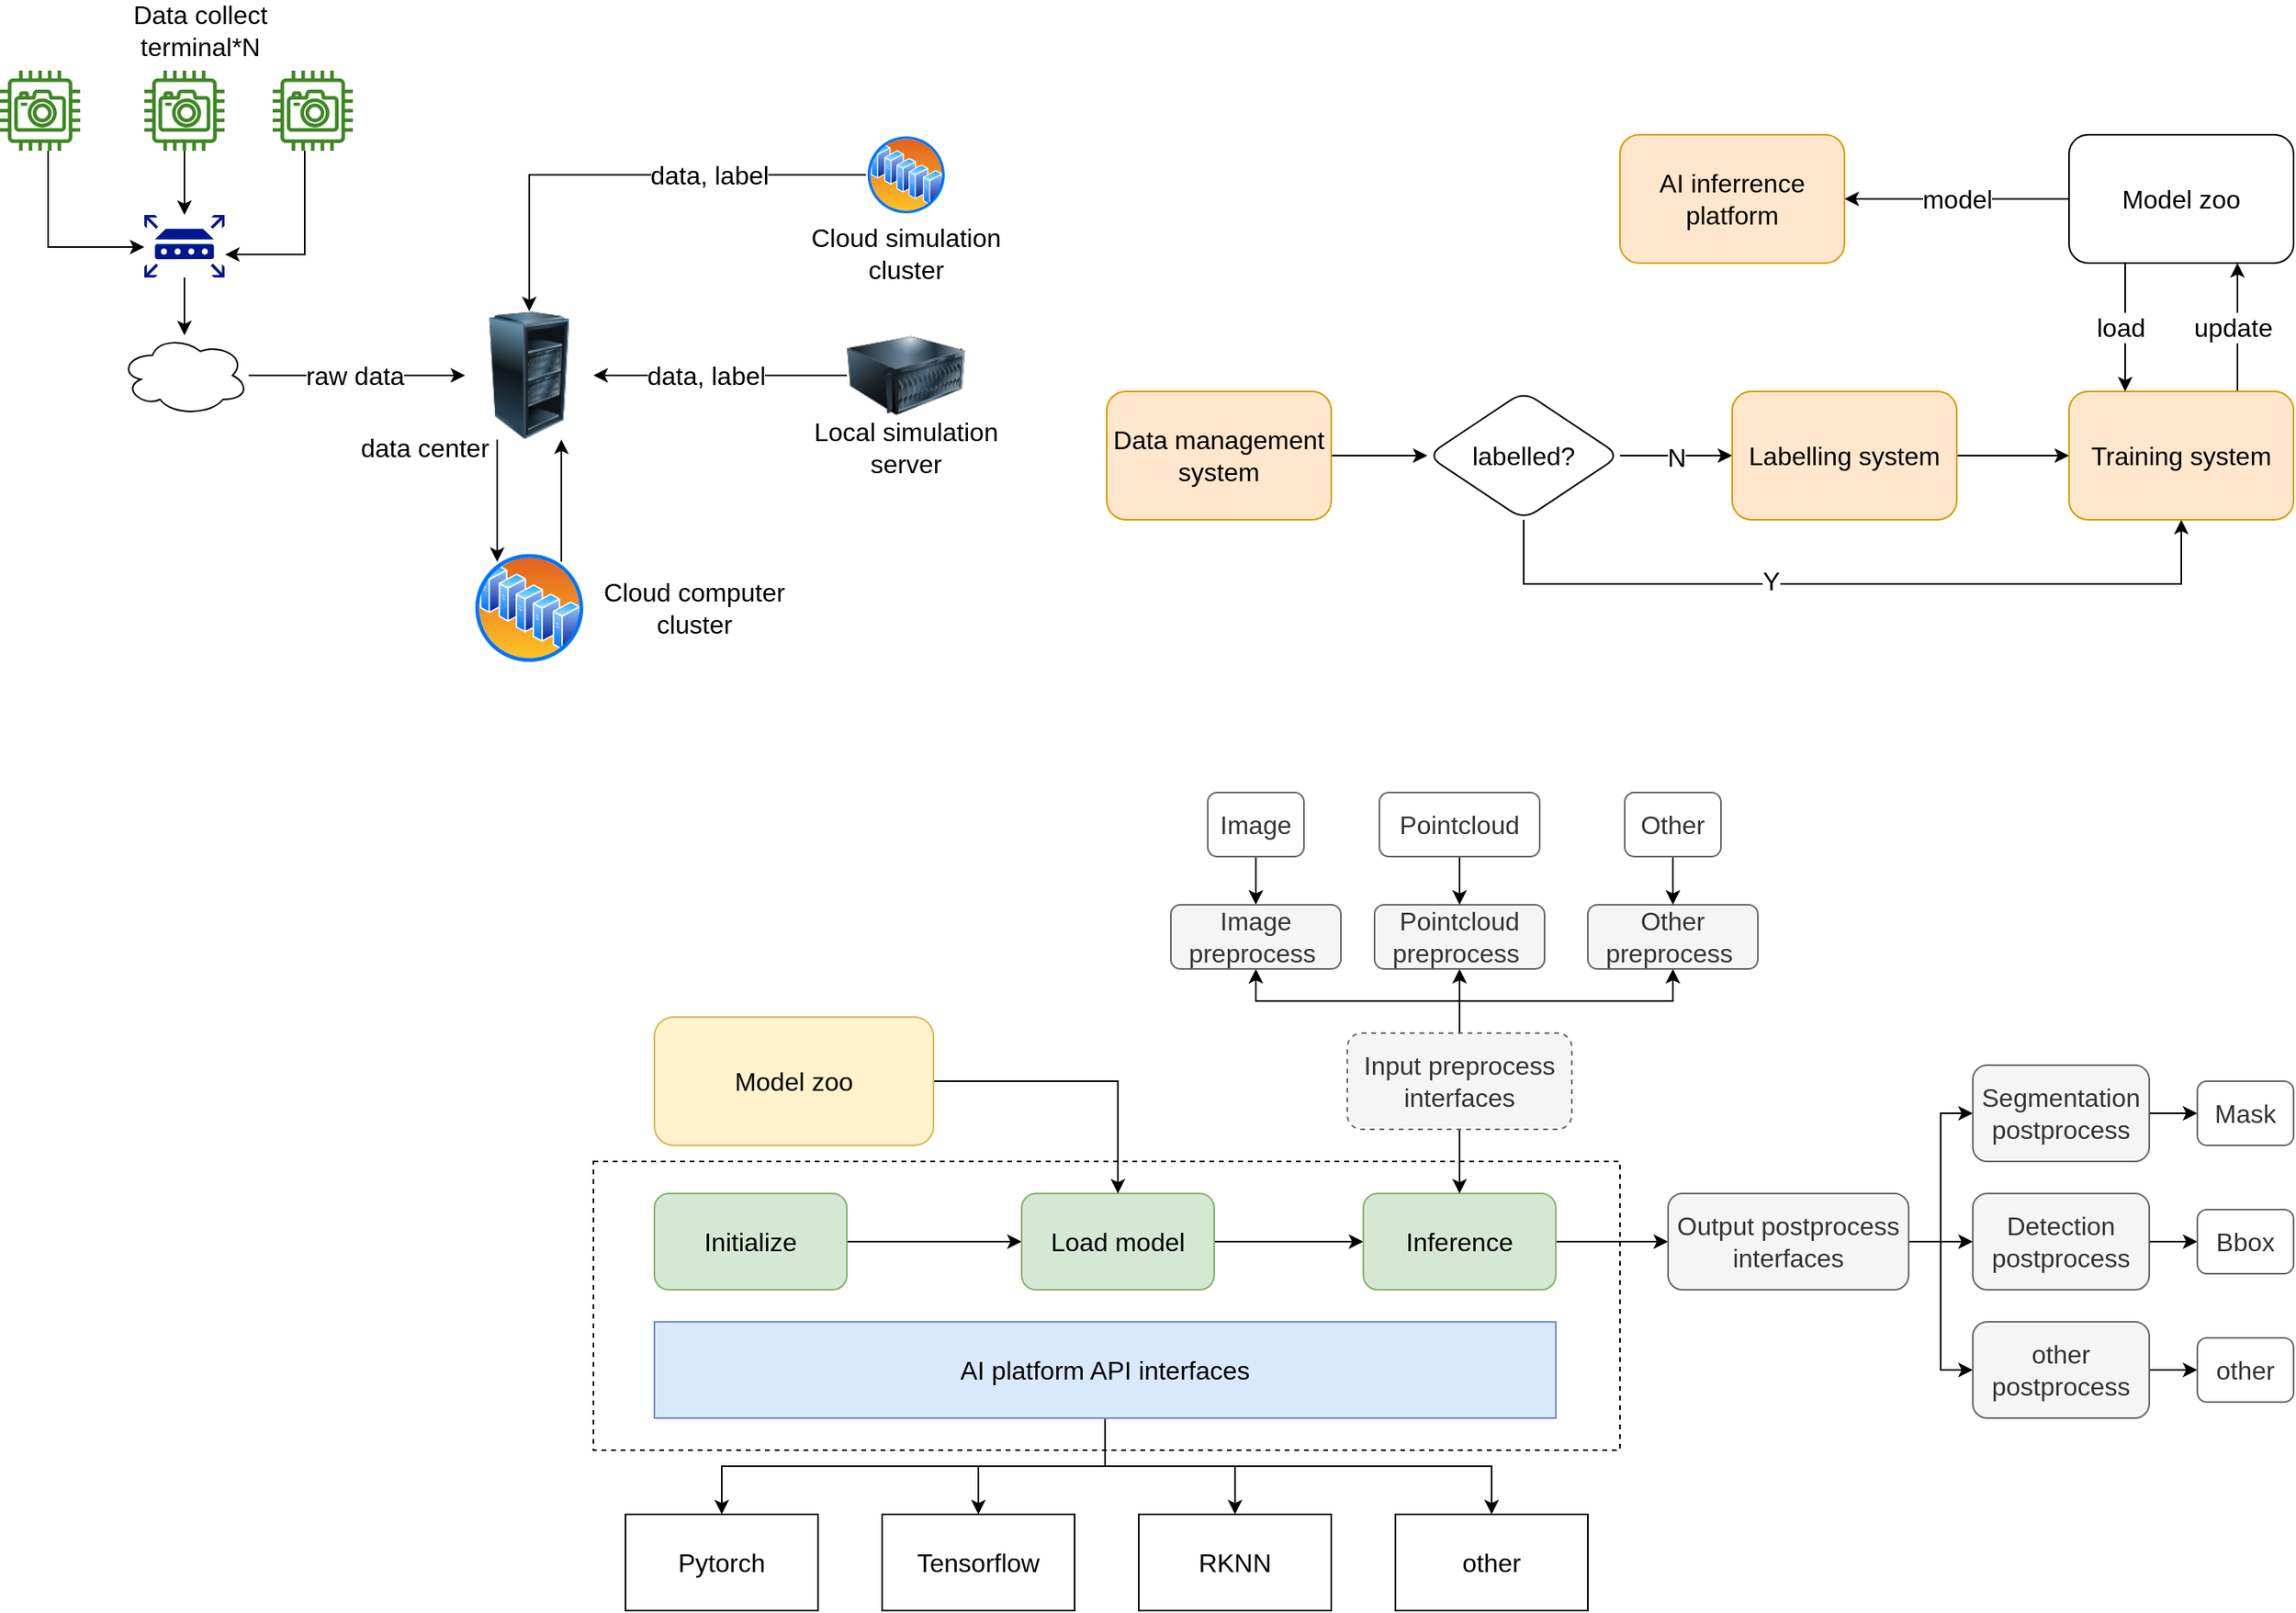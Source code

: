 <mxfile version="20.0.3" type="github">
  <diagram id="2GhCclOfNUW4dkGVQC4c" name="Page-1">
    <mxGraphModel dx="2062" dy="1154" grid="1" gridSize="10" guides="1" tooltips="1" connect="1" arrows="1" fold="1" page="1" pageScale="1" pageWidth="827" pageHeight="1169" math="0" shadow="0">
      <root>
        <mxCell id="0" />
        <mxCell id="1" parent="0" />
        <mxCell id="QJYQDKm9XZ8oWtHg4DSB-3" value="" style="edgeStyle=orthogonalEdgeStyle;rounded=0;orthogonalLoop=1;jettySize=auto;html=1;fontSize=16;" edge="1" parent="1" source="QJYQDKm9XZ8oWtHg4DSB-1" target="QJYQDKm9XZ8oWtHg4DSB-2">
          <mxGeometry relative="1" as="geometry" />
        </mxCell>
        <mxCell id="QJYQDKm9XZ8oWtHg4DSB-13" style="edgeStyle=orthogonalEdgeStyle;rounded=0;orthogonalLoop=1;jettySize=auto;html=1;entryX=0.5;entryY=1;entryDx=0;entryDy=0;fontSize=16;exitX=0.5;exitY=1;exitDx=0;exitDy=0;" edge="1" parent="1" source="QJYQDKm9XZ8oWtHg4DSB-2" target="QJYQDKm9XZ8oWtHg4DSB-6">
          <mxGeometry relative="1" as="geometry">
            <Array as="points">
              <mxPoint x="1020" y="400" />
              <mxPoint x="1430" y="400" />
            </Array>
          </mxGeometry>
        </mxCell>
        <mxCell id="QJYQDKm9XZ8oWtHg4DSB-15" value="Y" style="edgeLabel;html=1;align=center;verticalAlign=middle;resizable=0;points=[];fontSize=16;" vertex="1" connectable="0" parent="QJYQDKm9XZ8oWtHg4DSB-13">
          <mxGeometry x="-0.209" y="2" relative="1" as="geometry">
            <mxPoint as="offset" />
          </mxGeometry>
        </mxCell>
        <mxCell id="QJYQDKm9XZ8oWtHg4DSB-1" value="Data management system" style="rounded=1;whiteSpace=wrap;html=1;fontSize=16;fillColor=#ffe6cc;strokeColor=#d79b00;" vertex="1" parent="1">
          <mxGeometry x="760" y="280" width="140" height="80" as="geometry" />
        </mxCell>
        <mxCell id="QJYQDKm9XZ8oWtHg4DSB-5" value="" style="edgeStyle=orthogonalEdgeStyle;rounded=0;orthogonalLoop=1;jettySize=auto;html=1;fontSize=16;" edge="1" parent="1" source="QJYQDKm9XZ8oWtHg4DSB-2" target="QJYQDKm9XZ8oWtHg4DSB-4">
          <mxGeometry relative="1" as="geometry" />
        </mxCell>
        <mxCell id="QJYQDKm9XZ8oWtHg4DSB-14" value="N" style="edgeLabel;html=1;align=center;verticalAlign=middle;resizable=0;points=[];fontSize=16;" vertex="1" connectable="0" parent="QJYQDKm9XZ8oWtHg4DSB-5">
          <mxGeometry x="0.263" y="-3" relative="1" as="geometry">
            <mxPoint x="-9" y="-2" as="offset" />
          </mxGeometry>
        </mxCell>
        <mxCell id="QJYQDKm9XZ8oWtHg4DSB-2" value="labelled?" style="rhombus;whiteSpace=wrap;html=1;fontSize=16;rounded=1;" vertex="1" parent="1">
          <mxGeometry x="960" y="280" width="120" height="80" as="geometry" />
        </mxCell>
        <mxCell id="QJYQDKm9XZ8oWtHg4DSB-7" value="" style="edgeStyle=orthogonalEdgeStyle;rounded=0;orthogonalLoop=1;jettySize=auto;html=1;fontSize=16;" edge="1" parent="1" source="QJYQDKm9XZ8oWtHg4DSB-4" target="QJYQDKm9XZ8oWtHg4DSB-6">
          <mxGeometry relative="1" as="geometry" />
        </mxCell>
        <mxCell id="QJYQDKm9XZ8oWtHg4DSB-4" value="Labelling system" style="whiteSpace=wrap;html=1;fontSize=16;rounded=1;fillColor=#ffe6cc;strokeColor=#d79b00;" vertex="1" parent="1">
          <mxGeometry x="1150" y="280" width="140" height="80" as="geometry" />
        </mxCell>
        <mxCell id="QJYQDKm9XZ8oWtHg4DSB-10" value="" style="edgeStyle=orthogonalEdgeStyle;rounded=0;orthogonalLoop=1;jettySize=auto;html=1;fontSize=16;exitX=0.75;exitY=0;exitDx=0;exitDy=0;entryX=0.75;entryY=1;entryDx=0;entryDy=0;" edge="1" parent="1" source="QJYQDKm9XZ8oWtHg4DSB-6" target="QJYQDKm9XZ8oWtHg4DSB-8">
          <mxGeometry relative="1" as="geometry" />
        </mxCell>
        <mxCell id="QJYQDKm9XZ8oWtHg4DSB-18" value="update" style="edgeLabel;html=1;align=center;verticalAlign=middle;resizable=0;points=[];fontSize=16;" vertex="1" connectable="0" parent="QJYQDKm9XZ8oWtHg4DSB-10">
          <mxGeometry x="-0.221" y="3" relative="1" as="geometry">
            <mxPoint y="-9" as="offset" />
          </mxGeometry>
        </mxCell>
        <mxCell id="QJYQDKm9XZ8oWtHg4DSB-6" value="Training system" style="whiteSpace=wrap;html=1;fontSize=16;rounded=1;fillColor=#ffe6cc;strokeColor=#d79b00;" vertex="1" parent="1">
          <mxGeometry x="1360" y="280" width="140" height="80" as="geometry" />
        </mxCell>
        <mxCell id="QJYQDKm9XZ8oWtHg4DSB-9" value="" style="edgeStyle=orthogonalEdgeStyle;rounded=0;orthogonalLoop=1;jettySize=auto;html=1;fontSize=16;exitX=0.25;exitY=1;exitDx=0;exitDy=0;entryX=0.25;entryY=0;entryDx=0;entryDy=0;" edge="1" parent="1" source="QJYQDKm9XZ8oWtHg4DSB-8" target="QJYQDKm9XZ8oWtHg4DSB-6">
          <mxGeometry relative="1" as="geometry">
            <mxPoint x="1400" y="270" as="targetPoint" />
          </mxGeometry>
        </mxCell>
        <mxCell id="QJYQDKm9XZ8oWtHg4DSB-17" value="load" style="edgeLabel;html=1;align=center;verticalAlign=middle;resizable=0;points=[];fontSize=16;" vertex="1" connectable="0" parent="QJYQDKm9XZ8oWtHg4DSB-9">
          <mxGeometry x="0.2" y="-3" relative="1" as="geometry">
            <mxPoint y="-8" as="offset" />
          </mxGeometry>
        </mxCell>
        <mxCell id="QJYQDKm9XZ8oWtHg4DSB-12" value="" style="edgeStyle=orthogonalEdgeStyle;rounded=0;orthogonalLoop=1;jettySize=auto;html=1;fontSize=16;" edge="1" parent="1" source="QJYQDKm9XZ8oWtHg4DSB-8" target="QJYQDKm9XZ8oWtHg4DSB-11">
          <mxGeometry relative="1" as="geometry" />
        </mxCell>
        <mxCell id="QJYQDKm9XZ8oWtHg4DSB-16" value="model" style="edgeLabel;html=1;align=center;verticalAlign=middle;resizable=0;points=[];fontSize=16;" vertex="1" connectable="0" parent="QJYQDKm9XZ8oWtHg4DSB-12">
          <mxGeometry x="0.269" y="-1" relative="1" as="geometry">
            <mxPoint x="19" y="1" as="offset" />
          </mxGeometry>
        </mxCell>
        <mxCell id="QJYQDKm9XZ8oWtHg4DSB-8" value="Model zoo" style="whiteSpace=wrap;html=1;fontSize=16;rounded=1;" vertex="1" parent="1">
          <mxGeometry x="1360" y="120" width="140" height="80" as="geometry" />
        </mxCell>
        <mxCell id="QJYQDKm9XZ8oWtHg4DSB-11" value="AI inferrence platform" style="whiteSpace=wrap;html=1;fontSize=16;rounded=1;fillColor=#ffe6cc;strokeColor=#d79b00;" vertex="1" parent="1">
          <mxGeometry x="1080" y="120" width="140" height="80" as="geometry" />
        </mxCell>
        <mxCell id="QJYQDKm9XZ8oWtHg4DSB-24" style="edgeStyle=orthogonalEdgeStyle;rounded=0;orthogonalLoop=1;jettySize=auto;html=1;entryX=0;entryY=0.513;entryDx=0;entryDy=0;entryPerimeter=0;fontSize=16;" edge="1" parent="1" source="QJYQDKm9XZ8oWtHg4DSB-19" target="QJYQDKm9XZ8oWtHg4DSB-23">
          <mxGeometry relative="1" as="geometry">
            <Array as="points">
              <mxPoint x="100" y="190" />
            </Array>
          </mxGeometry>
        </mxCell>
        <mxCell id="QJYQDKm9XZ8oWtHg4DSB-19" value="" style="sketch=0;outlineConnect=0;fontColor=#232F3E;gradientColor=none;fillColor=#3F8624;strokeColor=none;dashed=0;verticalLabelPosition=bottom;verticalAlign=top;align=center;html=1;fontSize=12;fontStyle=0;aspect=fixed;pointerEvents=1;shape=mxgraph.aws4.camera;" vertex="1" parent="1">
          <mxGeometry x="70" y="80" width="50" height="50" as="geometry" />
        </mxCell>
        <mxCell id="QJYQDKm9XZ8oWtHg4DSB-25" value="" style="edgeStyle=orthogonalEdgeStyle;rounded=0;orthogonalLoop=1;jettySize=auto;html=1;fontSize=16;" edge="1" parent="1" source="QJYQDKm9XZ8oWtHg4DSB-20" target="QJYQDKm9XZ8oWtHg4DSB-23">
          <mxGeometry relative="1" as="geometry" />
        </mxCell>
        <mxCell id="QJYQDKm9XZ8oWtHg4DSB-20" value="" style="sketch=0;outlineConnect=0;fontColor=#232F3E;gradientColor=none;fillColor=#3F8624;strokeColor=none;dashed=0;verticalLabelPosition=bottom;verticalAlign=top;align=center;html=1;fontSize=12;fontStyle=0;aspect=fixed;pointerEvents=1;shape=mxgraph.aws4.camera;" vertex="1" parent="1">
          <mxGeometry x="160" y="80" width="50" height="50" as="geometry" />
        </mxCell>
        <mxCell id="QJYQDKm9XZ8oWtHg4DSB-26" style="edgeStyle=orthogonalEdgeStyle;rounded=0;orthogonalLoop=1;jettySize=auto;html=1;entryX=1.007;entryY=0.632;entryDx=0;entryDy=0;entryPerimeter=0;fontSize=16;" edge="1" parent="1" source="QJYQDKm9XZ8oWtHg4DSB-21" target="QJYQDKm9XZ8oWtHg4DSB-23">
          <mxGeometry relative="1" as="geometry">
            <Array as="points">
              <mxPoint x="260" y="195" />
            </Array>
          </mxGeometry>
        </mxCell>
        <mxCell id="QJYQDKm9XZ8oWtHg4DSB-21" value="" style="sketch=0;outlineConnect=0;fontColor=#232F3E;gradientColor=none;fillColor=#3F8624;strokeColor=none;dashed=0;verticalLabelPosition=bottom;verticalAlign=top;align=center;html=1;fontSize=12;fontStyle=0;aspect=fixed;pointerEvents=1;shape=mxgraph.aws4.camera;" vertex="1" parent="1">
          <mxGeometry x="240" y="80" width="50" height="50" as="geometry" />
        </mxCell>
        <mxCell id="QJYQDKm9XZ8oWtHg4DSB-22" value="Data collect terminal*N" style="text;html=1;strokeColor=none;fillColor=none;align=center;verticalAlign=middle;whiteSpace=wrap;rounded=0;fontSize=16;" vertex="1" parent="1">
          <mxGeometry x="130" y="40" width="130" height="30" as="geometry" />
        </mxCell>
        <mxCell id="QJYQDKm9XZ8oWtHg4DSB-28" style="edgeStyle=orthogonalEdgeStyle;rounded=0;orthogonalLoop=1;jettySize=auto;html=1;entryX=0;entryY=0.5;entryDx=0;entryDy=0;fontSize=16;startArrow=none;" edge="1" parent="1" source="QJYQDKm9XZ8oWtHg4DSB-29" target="QJYQDKm9XZ8oWtHg4DSB-27">
          <mxGeometry relative="1" as="geometry">
            <Array as="points">
              <mxPoint x="185" y="270" />
            </Array>
          </mxGeometry>
        </mxCell>
        <mxCell id="QJYQDKm9XZ8oWtHg4DSB-35" value="raw data" style="edgeLabel;html=1;align=center;verticalAlign=middle;resizable=0;points=[];fontSize=16;" vertex="1" connectable="0" parent="QJYQDKm9XZ8oWtHg4DSB-28">
          <mxGeometry x="-0.217" y="-1" relative="1" as="geometry">
            <mxPoint x="13" y="-1" as="offset" />
          </mxGeometry>
        </mxCell>
        <mxCell id="QJYQDKm9XZ8oWtHg4DSB-31" value="" style="edgeStyle=orthogonalEdgeStyle;rounded=0;orthogonalLoop=1;jettySize=auto;html=1;fontSize=16;" edge="1" parent="1" source="QJYQDKm9XZ8oWtHg4DSB-23" target="QJYQDKm9XZ8oWtHg4DSB-29">
          <mxGeometry relative="1" as="geometry" />
        </mxCell>
        <mxCell id="QJYQDKm9XZ8oWtHg4DSB-23" value="" style="sketch=0;aspect=fixed;pointerEvents=1;shadow=0;dashed=0;html=1;strokeColor=none;labelPosition=center;verticalLabelPosition=bottom;verticalAlign=top;align=center;fillColor=#00188D;shape=mxgraph.mscae.enterprise.router;fontSize=16;" vertex="1" parent="1">
          <mxGeometry x="160" y="170" width="50" height="39" as="geometry" />
        </mxCell>
        <mxCell id="QJYQDKm9XZ8oWtHg4DSB-43" style="edgeStyle=orthogonalEdgeStyle;rounded=0;orthogonalLoop=1;jettySize=auto;html=1;fontSize=16;exitX=0.25;exitY=1;exitDx=0;exitDy=0;" edge="1" parent="1" source="QJYQDKm9XZ8oWtHg4DSB-27" target="QJYQDKm9XZ8oWtHg4DSB-42">
          <mxGeometry relative="1" as="geometry">
            <Array as="points">
              <mxPoint x="380" y="370" />
              <mxPoint x="380" y="370" />
            </Array>
          </mxGeometry>
        </mxCell>
        <mxCell id="QJYQDKm9XZ8oWtHg4DSB-27" value="" style="image;html=1;image=img/lib/clip_art/computers/Server_Rack_Partial_128x128.png;fontSize=16;" vertex="1" parent="1">
          <mxGeometry x="360" y="230" width="80" height="80" as="geometry" />
        </mxCell>
        <mxCell id="QJYQDKm9XZ8oWtHg4DSB-29" value="" style="ellipse;shape=cloud;whiteSpace=wrap;html=1;fontSize=16;" vertex="1" parent="1">
          <mxGeometry x="145" y="245" width="80" height="50" as="geometry" />
        </mxCell>
        <mxCell id="QJYQDKm9XZ8oWtHg4DSB-34" style="edgeStyle=orthogonalEdgeStyle;rounded=0;orthogonalLoop=1;jettySize=auto;html=1;fontSize=16;" edge="1" parent="1" source="QJYQDKm9XZ8oWtHg4DSB-32" target="QJYQDKm9XZ8oWtHg4DSB-27">
          <mxGeometry relative="1" as="geometry" />
        </mxCell>
        <mxCell id="QJYQDKm9XZ8oWtHg4DSB-36" value="data, label" style="edgeLabel;html=1;align=center;verticalAlign=middle;resizable=0;points=[];fontSize=16;" vertex="1" connectable="0" parent="QJYQDKm9XZ8oWtHg4DSB-34">
          <mxGeometry x="0.205" y="2" relative="1" as="geometry">
            <mxPoint x="7" y="-2" as="offset" />
          </mxGeometry>
        </mxCell>
        <mxCell id="QJYQDKm9XZ8oWtHg4DSB-32" value="" style="image;html=1;image=img/lib/clip_art/computers/Server_128x128.png;fontSize=16;" vertex="1" parent="1">
          <mxGeometry x="598" y="240" width="74" height="60" as="geometry" />
        </mxCell>
        <mxCell id="QJYQDKm9XZ8oWtHg4DSB-33" value="Local simulation server" style="text;html=1;strokeColor=none;fillColor=none;align=center;verticalAlign=middle;whiteSpace=wrap;rounded=0;fontSize=16;" vertex="1" parent="1">
          <mxGeometry x="570" y="300" width="130" height="30" as="geometry" />
        </mxCell>
        <mxCell id="QJYQDKm9XZ8oWtHg4DSB-39" style="edgeStyle=orthogonalEdgeStyle;rounded=0;orthogonalLoop=1;jettySize=auto;html=1;entryX=0.5;entryY=0;entryDx=0;entryDy=0;fontSize=16;" edge="1" parent="1" source="QJYQDKm9XZ8oWtHg4DSB-37" target="QJYQDKm9XZ8oWtHg4DSB-27">
          <mxGeometry relative="1" as="geometry" />
        </mxCell>
        <mxCell id="QJYQDKm9XZ8oWtHg4DSB-40" value="&lt;span style=&quot;color: rgba(0, 0, 0, 0); font-family: monospace; font-size: 0px; text-align: start; background-color: rgb(248, 249, 250);&quot;&gt;%3CmxGraphModel%3E%3Croot%3E%3CmxCell%20id%3D%220%22%2F%3E%3CmxCell%20id%3D%221%22%20parent%3D%220%22%2F%3E%3CmxCell%20id%3D%222%22%20value%3D%22data%2C%20label%22%20style%3D%22edgeLabel%3Bhtml%3D1%3Balign%3Dcenter%3BverticalAlign%3Dmiddle%3Bresizable%3D0%3Bpoints%3D%5B%5D%3BfontSize%3D16%3B%22%20vertex%3D%221%22%20connectable%3D%220%22%20parent%3D%221%22%3E%3CmxGeometry%20x%3D%22510%22%20y%3D%22270%22%20as%3D%22geometry%22%2F%3E%3C%2FmxCell%3E%3C%2Froot%3E%3C%2FmxGraphModel%3Edatadda&amp;nbsp;&lt;/span&gt;" style="edgeLabel;html=1;align=center;verticalAlign=middle;resizable=0;points=[];fontSize=16;" vertex="1" connectable="0" parent="QJYQDKm9XZ8oWtHg4DSB-39">
          <mxGeometry x="-0.183" y="-2" relative="1" as="geometry">
            <mxPoint as="offset" />
          </mxGeometry>
        </mxCell>
        <mxCell id="QJYQDKm9XZ8oWtHg4DSB-41" value="data, label" style="edgeLabel;html=1;align=center;verticalAlign=middle;resizable=0;points=[];fontSize=16;" vertex="1" connectable="0" parent="QJYQDKm9XZ8oWtHg4DSB-39">
          <mxGeometry x="-0.11" y="-2" relative="1" as="geometry">
            <mxPoint x="33" y="2" as="offset" />
          </mxGeometry>
        </mxCell>
        <mxCell id="QJYQDKm9XZ8oWtHg4DSB-37" value="" style="aspect=fixed;perimeter=ellipsePerimeter;html=1;align=center;shadow=0;dashed=0;spacingTop=3;image;image=img/lib/active_directory/server_farm.svg;fontSize=16;" vertex="1" parent="1">
          <mxGeometry x="610" y="120" width="50" height="50" as="geometry" />
        </mxCell>
        <mxCell id="QJYQDKm9XZ8oWtHg4DSB-38" value="Cloud simulation cluster" style="text;html=1;strokeColor=none;fillColor=none;align=center;verticalAlign=middle;whiteSpace=wrap;rounded=0;fontSize=16;" vertex="1" parent="1">
          <mxGeometry x="570" y="179" width="130" height="30" as="geometry" />
        </mxCell>
        <mxCell id="QJYQDKm9XZ8oWtHg4DSB-44" style="edgeStyle=orthogonalEdgeStyle;rounded=0;orthogonalLoop=1;jettySize=auto;html=1;entryX=0.75;entryY=1;entryDx=0;entryDy=0;fontSize=16;" edge="1" parent="1" source="QJYQDKm9XZ8oWtHg4DSB-42" target="QJYQDKm9XZ8oWtHg4DSB-27">
          <mxGeometry relative="1" as="geometry">
            <Array as="points">
              <mxPoint x="420" y="370" />
              <mxPoint x="420" y="370" />
            </Array>
          </mxGeometry>
        </mxCell>
        <mxCell id="QJYQDKm9XZ8oWtHg4DSB-42" value="" style="aspect=fixed;perimeter=ellipsePerimeter;html=1;align=center;shadow=0;dashed=0;spacingTop=3;image;image=img/lib/active_directory/server_farm.svg;fontSize=16;" vertex="1" parent="1">
          <mxGeometry x="365" y="380" width="70" height="70" as="geometry" />
        </mxCell>
        <mxCell id="QJYQDKm9XZ8oWtHg4DSB-45" value="Cloud computer cluster" style="text;html=1;strokeColor=none;fillColor=none;align=center;verticalAlign=middle;whiteSpace=wrap;rounded=0;fontSize=16;" vertex="1" parent="1">
          <mxGeometry x="438" y="400" width="130" height="30" as="geometry" />
        </mxCell>
        <mxCell id="QJYQDKm9XZ8oWtHg4DSB-46" value="data center" style="text;html=1;strokeColor=none;fillColor=none;align=center;verticalAlign=middle;whiteSpace=wrap;rounded=0;fontSize=16;" vertex="1" parent="1">
          <mxGeometry x="270" y="300" width="130" height="30" as="geometry" />
        </mxCell>
        <mxCell id="QJYQDKm9XZ8oWtHg4DSB-47" value="" style="rounded=0;whiteSpace=wrap;html=1;fontSize=16;fillColor=none;dashed=1;" vertex="1" parent="1">
          <mxGeometry x="440" y="760" width="640" height="180" as="geometry" />
        </mxCell>
        <mxCell id="QJYQDKm9XZ8oWtHg4DSB-68" style="edgeStyle=orthogonalEdgeStyle;rounded=0;orthogonalLoop=1;jettySize=auto;html=1;fontSize=16;" edge="1" parent="1" source="QJYQDKm9XZ8oWtHg4DSB-48" target="QJYQDKm9XZ8oWtHg4DSB-56">
          <mxGeometry relative="1" as="geometry" />
        </mxCell>
        <mxCell id="QJYQDKm9XZ8oWtHg4DSB-69" style="edgeStyle=orthogonalEdgeStyle;rounded=0;orthogonalLoop=1;jettySize=auto;html=1;fontSize=16;" edge="1" parent="1" source="QJYQDKm9XZ8oWtHg4DSB-48" target="QJYQDKm9XZ8oWtHg4DSB-57">
          <mxGeometry relative="1" as="geometry" />
        </mxCell>
        <mxCell id="QJYQDKm9XZ8oWtHg4DSB-70" style="edgeStyle=orthogonalEdgeStyle;rounded=0;orthogonalLoop=1;jettySize=auto;html=1;fontSize=16;" edge="1" parent="1" source="QJYQDKm9XZ8oWtHg4DSB-48" target="QJYQDKm9XZ8oWtHg4DSB-58">
          <mxGeometry relative="1" as="geometry" />
        </mxCell>
        <mxCell id="QJYQDKm9XZ8oWtHg4DSB-71" style="edgeStyle=orthogonalEdgeStyle;rounded=0;orthogonalLoop=1;jettySize=auto;html=1;fontSize=16;" edge="1" parent="1" source="QJYQDKm9XZ8oWtHg4DSB-48" target="QJYQDKm9XZ8oWtHg4DSB-59">
          <mxGeometry relative="1" as="geometry" />
        </mxCell>
        <mxCell id="QJYQDKm9XZ8oWtHg4DSB-48" value="AI platform API interfaces" style="rounded=0;whiteSpace=wrap;html=1;fontSize=16;fillColor=#dae8fc;strokeColor=#6c8ebf;" vertex="1" parent="1">
          <mxGeometry x="478" y="860" width="562" height="60" as="geometry" />
        </mxCell>
        <mxCell id="QJYQDKm9XZ8oWtHg4DSB-51" value="" style="edgeStyle=orthogonalEdgeStyle;rounded=0;orthogonalLoop=1;jettySize=auto;html=1;fontSize=16;" edge="1" parent="1" source="QJYQDKm9XZ8oWtHg4DSB-49" target="QJYQDKm9XZ8oWtHg4DSB-50">
          <mxGeometry relative="1" as="geometry" />
        </mxCell>
        <mxCell id="QJYQDKm9XZ8oWtHg4DSB-49" value="Initialize" style="rounded=1;whiteSpace=wrap;html=1;fontSize=16;fillColor=#d5e8d4;strokeColor=#82b366;" vertex="1" parent="1">
          <mxGeometry x="478" y="780" width="120" height="60" as="geometry" />
        </mxCell>
        <mxCell id="QJYQDKm9XZ8oWtHg4DSB-53" value="" style="edgeStyle=orthogonalEdgeStyle;rounded=0;orthogonalLoop=1;jettySize=auto;html=1;fontSize=16;" edge="1" parent="1" source="QJYQDKm9XZ8oWtHg4DSB-50" target="QJYQDKm9XZ8oWtHg4DSB-52">
          <mxGeometry relative="1" as="geometry" />
        </mxCell>
        <mxCell id="QJYQDKm9XZ8oWtHg4DSB-50" value="Load model" style="rounded=1;whiteSpace=wrap;html=1;fontSize=16;fillColor=#d5e8d4;strokeColor=#82b366;" vertex="1" parent="1">
          <mxGeometry x="707" y="780" width="120" height="60" as="geometry" />
        </mxCell>
        <mxCell id="QJYQDKm9XZ8oWtHg4DSB-67" value="" style="edgeStyle=orthogonalEdgeStyle;rounded=0;orthogonalLoop=1;jettySize=auto;html=1;fontSize=16;" edge="1" parent="1" source="QJYQDKm9XZ8oWtHg4DSB-52" target="QJYQDKm9XZ8oWtHg4DSB-66">
          <mxGeometry relative="1" as="geometry" />
        </mxCell>
        <mxCell id="QJYQDKm9XZ8oWtHg4DSB-52" value="Inference" style="rounded=1;whiteSpace=wrap;html=1;fontSize=16;fillColor=#d5e8d4;strokeColor=#82b366;" vertex="1" parent="1">
          <mxGeometry x="920" y="780" width="120" height="60" as="geometry" />
        </mxCell>
        <mxCell id="QJYQDKm9XZ8oWtHg4DSB-55" value="" style="edgeStyle=orthogonalEdgeStyle;rounded=0;orthogonalLoop=1;jettySize=auto;html=1;fontSize=16;" edge="1" parent="1" source="QJYQDKm9XZ8oWtHg4DSB-54" target="QJYQDKm9XZ8oWtHg4DSB-50">
          <mxGeometry relative="1" as="geometry" />
        </mxCell>
        <mxCell id="QJYQDKm9XZ8oWtHg4DSB-54" value="Model zoo" style="rounded=1;whiteSpace=wrap;html=1;fontSize=16;fillColor=#fff2cc;strokeColor=#d6b656;" vertex="1" parent="1">
          <mxGeometry x="478" y="670" width="174" height="80" as="geometry" />
        </mxCell>
        <mxCell id="QJYQDKm9XZ8oWtHg4DSB-56" value="Pytorch" style="rounded=0;whiteSpace=wrap;html=1;fontSize=16;fillColor=none;" vertex="1" parent="1">
          <mxGeometry x="460" y="980" width="120" height="60" as="geometry" />
        </mxCell>
        <mxCell id="QJYQDKm9XZ8oWtHg4DSB-57" value="Tensorflow" style="rounded=0;whiteSpace=wrap;html=1;fontSize=16;fillColor=none;" vertex="1" parent="1">
          <mxGeometry x="620" y="980" width="120" height="60" as="geometry" />
        </mxCell>
        <mxCell id="QJYQDKm9XZ8oWtHg4DSB-58" value="RKNN" style="rounded=0;whiteSpace=wrap;html=1;fontSize=16;fillColor=none;" vertex="1" parent="1">
          <mxGeometry x="780" y="980" width="120" height="60" as="geometry" />
        </mxCell>
        <mxCell id="QJYQDKm9XZ8oWtHg4DSB-59" value="other" style="rounded=0;whiteSpace=wrap;html=1;fontSize=16;fillColor=none;" vertex="1" parent="1">
          <mxGeometry x="940" y="980" width="120" height="60" as="geometry" />
        </mxCell>
        <mxCell id="QJYQDKm9XZ8oWtHg4DSB-73" style="edgeStyle=orthogonalEdgeStyle;rounded=0;orthogonalLoop=1;jettySize=auto;html=1;entryX=0.5;entryY=1;entryDx=0;entryDy=0;fontSize=16;" edge="1" parent="1" source="QJYQDKm9XZ8oWtHg4DSB-61" target="QJYQDKm9XZ8oWtHg4DSB-72">
          <mxGeometry relative="1" as="geometry">
            <Array as="points">
              <mxPoint x="980" y="660" />
              <mxPoint x="853" y="660" />
            </Array>
          </mxGeometry>
        </mxCell>
        <mxCell id="QJYQDKm9XZ8oWtHg4DSB-76" value="" style="edgeStyle=orthogonalEdgeStyle;rounded=0;orthogonalLoop=1;jettySize=auto;html=1;fontSize=16;" edge="1" parent="1" source="QJYQDKm9XZ8oWtHg4DSB-61" target="QJYQDKm9XZ8oWtHg4DSB-74">
          <mxGeometry relative="1" as="geometry" />
        </mxCell>
        <mxCell id="QJYQDKm9XZ8oWtHg4DSB-77" style="edgeStyle=orthogonalEdgeStyle;rounded=0;orthogonalLoop=1;jettySize=auto;html=1;fontSize=16;" edge="1" parent="1" source="QJYQDKm9XZ8oWtHg4DSB-61" target="QJYQDKm9XZ8oWtHg4DSB-75">
          <mxGeometry relative="1" as="geometry">
            <Array as="points">
              <mxPoint x="980" y="660" />
              <mxPoint x="1113" y="660" />
            </Array>
          </mxGeometry>
        </mxCell>
        <mxCell id="QJYQDKm9XZ8oWtHg4DSB-85" value="" style="edgeStyle=orthogonalEdgeStyle;rounded=0;orthogonalLoop=1;jettySize=auto;html=1;fontSize=16;" edge="1" parent="1" source="QJYQDKm9XZ8oWtHg4DSB-61" target="QJYQDKm9XZ8oWtHg4DSB-52">
          <mxGeometry relative="1" as="geometry" />
        </mxCell>
        <mxCell id="QJYQDKm9XZ8oWtHg4DSB-61" value="Input preprocess interfaces" style="rounded=1;whiteSpace=wrap;html=1;fontSize=16;fillColor=#f5f5f5;fontColor=#333333;strokeColor=#666666;dashed=1;" vertex="1" parent="1">
          <mxGeometry x="910" y="680" width="140" height="60" as="geometry" />
        </mxCell>
        <mxCell id="QJYQDKm9XZ8oWtHg4DSB-78" value="" style="edgeStyle=orthogonalEdgeStyle;rounded=0;orthogonalLoop=1;jettySize=auto;html=1;fontSize=16;" edge="1" parent="1" source="QJYQDKm9XZ8oWtHg4DSB-62" target="QJYQDKm9XZ8oWtHg4DSB-72">
          <mxGeometry relative="1" as="geometry" />
        </mxCell>
        <mxCell id="QJYQDKm9XZ8oWtHg4DSB-62" value="Image" style="rounded=1;whiteSpace=wrap;html=1;fontSize=16;fillColor=none;fontColor=#333333;strokeColor=#666666;" vertex="1" parent="1">
          <mxGeometry x="823" y="530" width="60" height="40" as="geometry" />
        </mxCell>
        <mxCell id="QJYQDKm9XZ8oWtHg4DSB-84" value="" style="edgeStyle=orthogonalEdgeStyle;rounded=0;orthogonalLoop=1;jettySize=auto;html=1;fontSize=16;" edge="1" parent="1" source="QJYQDKm9XZ8oWtHg4DSB-66" target="QJYQDKm9XZ8oWtHg4DSB-83">
          <mxGeometry relative="1" as="geometry" />
        </mxCell>
        <mxCell id="QJYQDKm9XZ8oWtHg4DSB-88" style="edgeStyle=orthogonalEdgeStyle;rounded=0;orthogonalLoop=1;jettySize=auto;html=1;entryX=0;entryY=0.5;entryDx=0;entryDy=0;fontSize=16;" edge="1" parent="1" source="QJYQDKm9XZ8oWtHg4DSB-66" target="QJYQDKm9XZ8oWtHg4DSB-87">
          <mxGeometry relative="1" as="geometry" />
        </mxCell>
        <mxCell id="QJYQDKm9XZ8oWtHg4DSB-89" style="edgeStyle=orthogonalEdgeStyle;rounded=0;orthogonalLoop=1;jettySize=auto;html=1;entryX=0;entryY=0.5;entryDx=0;entryDy=0;fontSize=16;" edge="1" parent="1" source="QJYQDKm9XZ8oWtHg4DSB-66" target="QJYQDKm9XZ8oWtHg4DSB-86">
          <mxGeometry relative="1" as="geometry" />
        </mxCell>
        <mxCell id="QJYQDKm9XZ8oWtHg4DSB-66" value="Output postprocess interfaces" style="rounded=1;whiteSpace=wrap;html=1;fontSize=16;fillColor=#f5f5f5;fontColor=#333333;strokeColor=#666666;" vertex="1" parent="1">
          <mxGeometry x="1110" y="780" width="150" height="60" as="geometry" />
        </mxCell>
        <mxCell id="QJYQDKm9XZ8oWtHg4DSB-72" value="Image preprocess&amp;nbsp;" style="rounded=1;whiteSpace=wrap;html=1;fontSize=16;fillColor=#f5f5f5;fontColor=#333333;strokeColor=#666666;" vertex="1" parent="1">
          <mxGeometry x="800" y="600" width="106" height="40" as="geometry" />
        </mxCell>
        <mxCell id="QJYQDKm9XZ8oWtHg4DSB-74" value="Pointcloud preprocess&amp;nbsp;" style="rounded=1;whiteSpace=wrap;html=1;fontSize=16;fillColor=#f5f5f5;fontColor=#333333;strokeColor=#666666;" vertex="1" parent="1">
          <mxGeometry x="927" y="600" width="106" height="40" as="geometry" />
        </mxCell>
        <mxCell id="QJYQDKm9XZ8oWtHg4DSB-75" value="Other preprocess&amp;nbsp;" style="rounded=1;whiteSpace=wrap;html=1;fontSize=16;fillColor=#f5f5f5;fontColor=#333333;strokeColor=#666666;" vertex="1" parent="1">
          <mxGeometry x="1060" y="600" width="106" height="40" as="geometry" />
        </mxCell>
        <mxCell id="QJYQDKm9XZ8oWtHg4DSB-81" value="" style="edgeStyle=orthogonalEdgeStyle;rounded=0;orthogonalLoop=1;jettySize=auto;html=1;fontSize=16;" edge="1" parent="1" source="QJYQDKm9XZ8oWtHg4DSB-79" target="QJYQDKm9XZ8oWtHg4DSB-74">
          <mxGeometry relative="1" as="geometry" />
        </mxCell>
        <mxCell id="QJYQDKm9XZ8oWtHg4DSB-79" value="Pointcloud" style="rounded=1;whiteSpace=wrap;html=1;fontSize=16;fillColor=none;fontColor=#333333;strokeColor=#666666;" vertex="1" parent="1">
          <mxGeometry x="930" y="530" width="100" height="40" as="geometry" />
        </mxCell>
        <mxCell id="QJYQDKm9XZ8oWtHg4DSB-82" value="" style="edgeStyle=orthogonalEdgeStyle;rounded=0;orthogonalLoop=1;jettySize=auto;html=1;fontSize=16;" edge="1" parent="1" source="QJYQDKm9XZ8oWtHg4DSB-80" target="QJYQDKm9XZ8oWtHg4DSB-75">
          <mxGeometry relative="1" as="geometry" />
        </mxCell>
        <mxCell id="QJYQDKm9XZ8oWtHg4DSB-80" value="Other" style="rounded=1;whiteSpace=wrap;html=1;fontSize=16;fillColor=none;fontColor=#333333;strokeColor=#666666;" vertex="1" parent="1">
          <mxGeometry x="1083" y="530" width="60" height="40" as="geometry" />
        </mxCell>
        <mxCell id="QJYQDKm9XZ8oWtHg4DSB-94" value="" style="edgeStyle=orthogonalEdgeStyle;rounded=0;orthogonalLoop=1;jettySize=auto;html=1;fontSize=16;" edge="1" parent="1" source="QJYQDKm9XZ8oWtHg4DSB-83" target="QJYQDKm9XZ8oWtHg4DSB-92">
          <mxGeometry relative="1" as="geometry" />
        </mxCell>
        <mxCell id="QJYQDKm9XZ8oWtHg4DSB-83" value="Detection postprocess" style="rounded=1;whiteSpace=wrap;html=1;fontSize=16;fillColor=#f5f5f5;fontColor=#333333;strokeColor=#666666;" vertex="1" parent="1">
          <mxGeometry x="1300" y="780" width="110" height="60" as="geometry" />
        </mxCell>
        <mxCell id="QJYQDKm9XZ8oWtHg4DSB-95" value="" style="edgeStyle=orthogonalEdgeStyle;rounded=0;orthogonalLoop=1;jettySize=auto;html=1;fontSize=16;" edge="1" parent="1" source="QJYQDKm9XZ8oWtHg4DSB-86" target="QJYQDKm9XZ8oWtHg4DSB-93">
          <mxGeometry relative="1" as="geometry" />
        </mxCell>
        <mxCell id="QJYQDKm9XZ8oWtHg4DSB-86" value="other postprocess" style="rounded=1;whiteSpace=wrap;html=1;fontSize=16;fillColor=#f5f5f5;fontColor=#333333;strokeColor=#666666;" vertex="1" parent="1">
          <mxGeometry x="1300" y="860" width="110" height="60" as="geometry" />
        </mxCell>
        <mxCell id="QJYQDKm9XZ8oWtHg4DSB-91" value="" style="edgeStyle=orthogonalEdgeStyle;rounded=0;orthogonalLoop=1;jettySize=auto;html=1;fontSize=16;" edge="1" parent="1" source="QJYQDKm9XZ8oWtHg4DSB-87" target="QJYQDKm9XZ8oWtHg4DSB-90">
          <mxGeometry relative="1" as="geometry" />
        </mxCell>
        <mxCell id="QJYQDKm9XZ8oWtHg4DSB-87" value="Segmentation postprocess" style="rounded=1;whiteSpace=wrap;html=1;fontSize=16;fillColor=#f5f5f5;fontColor=#333333;strokeColor=#666666;" vertex="1" parent="1">
          <mxGeometry x="1300" y="700" width="110" height="60" as="geometry" />
        </mxCell>
        <mxCell id="QJYQDKm9XZ8oWtHg4DSB-90" value="Mask" style="rounded=1;whiteSpace=wrap;html=1;fontSize=16;fillColor=none;fontColor=#333333;strokeColor=#666666;" vertex="1" parent="1">
          <mxGeometry x="1440" y="710" width="60" height="40" as="geometry" />
        </mxCell>
        <mxCell id="QJYQDKm9XZ8oWtHg4DSB-92" value="Bbox" style="rounded=1;whiteSpace=wrap;html=1;fontSize=16;fillColor=none;fontColor=#333333;strokeColor=#666666;" vertex="1" parent="1">
          <mxGeometry x="1440" y="790" width="60" height="40" as="geometry" />
        </mxCell>
        <mxCell id="QJYQDKm9XZ8oWtHg4DSB-93" value="other" style="rounded=1;whiteSpace=wrap;html=1;fontSize=16;fillColor=none;fontColor=#333333;strokeColor=#666666;" vertex="1" parent="1">
          <mxGeometry x="1440" y="870" width="60" height="40" as="geometry" />
        </mxCell>
      </root>
    </mxGraphModel>
  </diagram>
</mxfile>
